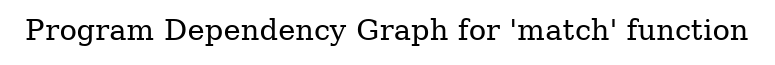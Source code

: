 digraph "Program Dependency Graph for 'match' function" {
	label="Program Dependency Graph for 'match' function";

}
